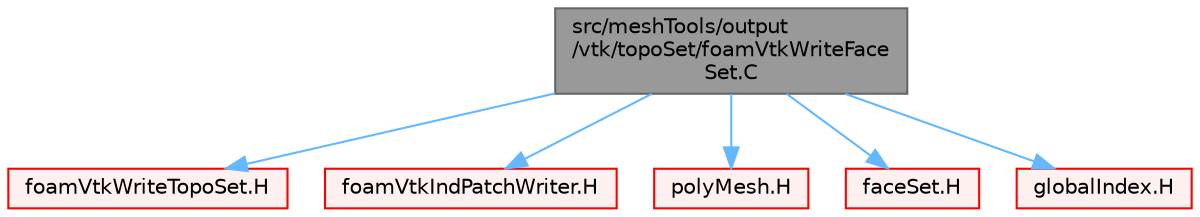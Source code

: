 digraph "src/meshTools/output/vtk/topoSet/foamVtkWriteFaceSet.C"
{
 // LATEX_PDF_SIZE
  bgcolor="transparent";
  edge [fontname=Helvetica,fontsize=10,labelfontname=Helvetica,labelfontsize=10];
  node [fontname=Helvetica,fontsize=10,shape=box,height=0.2,width=0.4];
  Node1 [id="Node000001",label="src/meshTools/output\l/vtk/topoSet/foamVtkWriteFace\lSet.C",height=0.2,width=0.4,color="gray40", fillcolor="grey60", style="filled", fontcolor="black",tooltip=" "];
  Node1 -> Node2 [id="edge1_Node000001_Node000002",color="steelblue1",style="solid",tooltip=" "];
  Node2 [id="Node000002",label="foamVtkWriteTopoSet.H",height=0.2,width=0.4,color="red", fillcolor="#FFF0F0", style="filled",URL="$foamVtkWriteTopoSet_8H.html",tooltip="Write topoSet in VTK format."];
  Node1 -> Node173 [id="edge2_Node000001_Node000173",color="steelblue1",style="solid",tooltip=" "];
  Node173 [id="Node000173",label="foamVtkIndPatchWriter.H",height=0.2,width=0.4,color="red", fillcolor="#FFF0F0", style="filled",URL="$foamVtkIndPatchWriter_8H.html",tooltip=" "];
  Node1 -> Node234 [id="edge3_Node000001_Node000234",color="steelblue1",style="solid",tooltip=" "];
  Node234 [id="Node000234",label="polyMesh.H",height=0.2,width=0.4,color="red", fillcolor="#FFF0F0", style="filled",URL="$polyMesh_8H.html",tooltip=" "];
  Node1 -> Node295 [id="edge4_Node000001_Node000295",color="steelblue1",style="solid",tooltip=" "];
  Node295 [id="Node000295",label="faceSet.H",height=0.2,width=0.4,color="red", fillcolor="#FFF0F0", style="filled",URL="$faceSet_8H.html",tooltip=" "];
  Node1 -> Node297 [id="edge5_Node000001_Node000297",color="steelblue1",style="solid",tooltip=" "];
  Node297 [id="Node000297",label="globalIndex.H",height=0.2,width=0.4,color="red", fillcolor="#FFF0F0", style="filled",URL="$globalIndex_8H.html",tooltip=" "];
}
